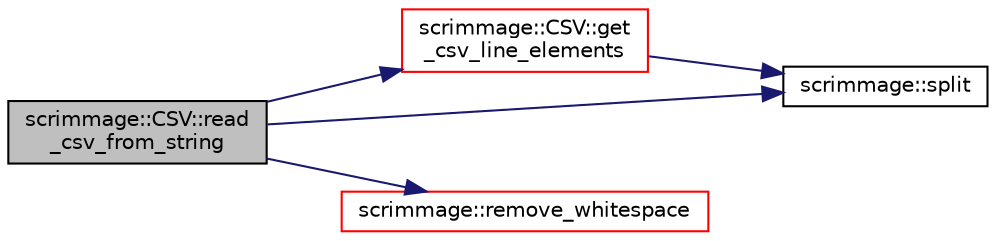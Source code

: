 digraph "scrimmage::CSV::read_csv_from_string"
{
 // LATEX_PDF_SIZE
  edge [fontname="Helvetica",fontsize="10",labelfontname="Helvetica",labelfontsize="10"];
  node [fontname="Helvetica",fontsize="10",shape=record];
  rankdir="LR";
  Node1 [label="scrimmage::CSV::read\l_csv_from_string",height=0.2,width=0.4,color="black", fillcolor="grey75", style="filled", fontcolor="black",tooltip=" "];
  Node1 -> Node2 [color="midnightblue",fontsize="10",style="solid",fontname="Helvetica"];
  Node2 [label="scrimmage::CSV::get\l_csv_line_elements",height=0.2,width=0.4,color="red", fillcolor="white", style="filled",URL="$classscrimmage_1_1CSV.html#a530aa1889d93e5c0dd4529be25314a8c",tooltip=" "];
  Node2 -> Node4 [color="midnightblue",fontsize="10",style="solid",fontname="Helvetica"];
  Node4 [label="scrimmage::split",height=0.2,width=0.4,color="black", fillcolor="white", style="filled",URL="$namespacescrimmage.html#aa4fc7e90a63d5191c27c81b3f856166d",tooltip=" "];
  Node1 -> Node5 [color="midnightblue",fontsize="10",style="solid",fontname="Helvetica"];
  Node5 [label="scrimmage::remove_whitespace",height=0.2,width=0.4,color="red", fillcolor="white", style="filled",URL="$namespacescrimmage.html#ab0fc1cef0fb3d9c9884661c683108d35",tooltip=" "];
  Node1 -> Node4 [color="midnightblue",fontsize="10",style="solid",fontname="Helvetica"];
}
